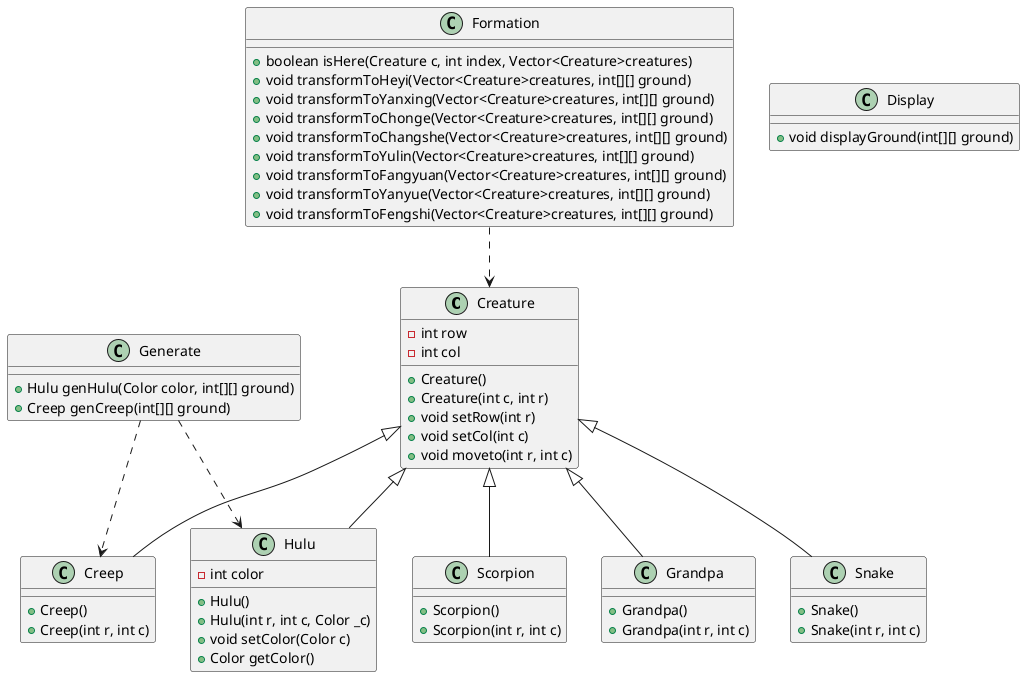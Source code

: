 @startuml

class Creature {
    - int row
    - int col
    + Creature()
    + Creature(int c, int r)
    + void setRow(int r)
    + void setCol(int c)
    + void moveto(int r, int c)
}

class Hulu {
    - int color
    + Hulu()
    + Hulu(int r, int c, Color _c)
    + void setColor(Color c)
    + Color getColor()
}

class Scorpion {
    + Scorpion()
    + Scorpion(int r, int c)
}

class Creep {
    + Creep()
    + Creep(int r, int c)
}

class Grandpa {
    + Grandpa()
    + Grandpa(int r, int c)
}

class Snake {
    + Snake()
    + Snake(int r, int c)
}

class Generate {
    + Hulu genHulu(Color color, int[][] ground)
    + Creep genCreep(int[][] ground)
}

class Formation {
    + boolean isHere(Creature c, int index, Vector<Creature>creatures)
    + void transformToHeyi(Vector<Creature>creatures, int[][] ground)
    + void transformToYanxing(Vector<Creature>creatures, int[][] ground)
    + void transformToChonge(Vector<Creature>creatures, int[][] ground)
    + void transformToChangshe(Vector<Creature>creatures, int[][] ground)
    + void transformToYulin(Vector<Creature>creatures, int[][] ground)
    + void transformToFangyuan(Vector<Creature>creatures, int[][] ground)
    + void transformToYanyue(Vector<Creature>creatures, int[][] ground)
    + void transformToFengshi(Vector<Creature>creatures, int[][] ground)
}

class Display {
    + void displayGround(int[][] ground)
}

Hulu -up-|> Creature
Scorpion -up-|> Creature
Creep -up-|> Creature
Grandpa -up-|> Creature
Snake -up-|> Creature

Generate ..> Hulu
Generate ..> Creep
Formation ..> Creature

@enduml